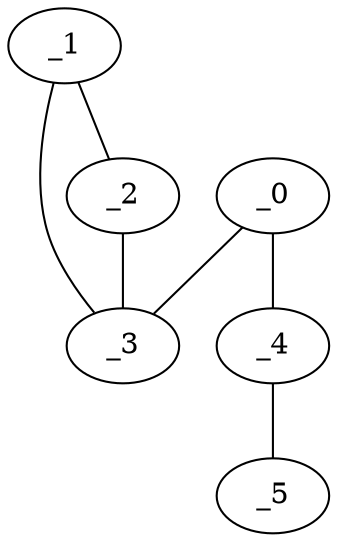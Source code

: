 graph EP1_0133 {
	_0	 [x="2.40025",
		y="2.32185"];
	_3	 [x="0.979739",
		y="2.83621"];
	_0 -- _3;
	_4	 [x="1.43049",
		y="1.84492"];
	_0 -- _4;
	_1	 [x="1.88322",
		y="1.21482"];
	_2	 [x="0.638741",
		y="0.527155"];
	_1 -- _2;
	_1 -- _3;
	_2 -- _3;
	_5	 [x="2.10923",
		y="1.23803"];
	_4 -- _5;
}
